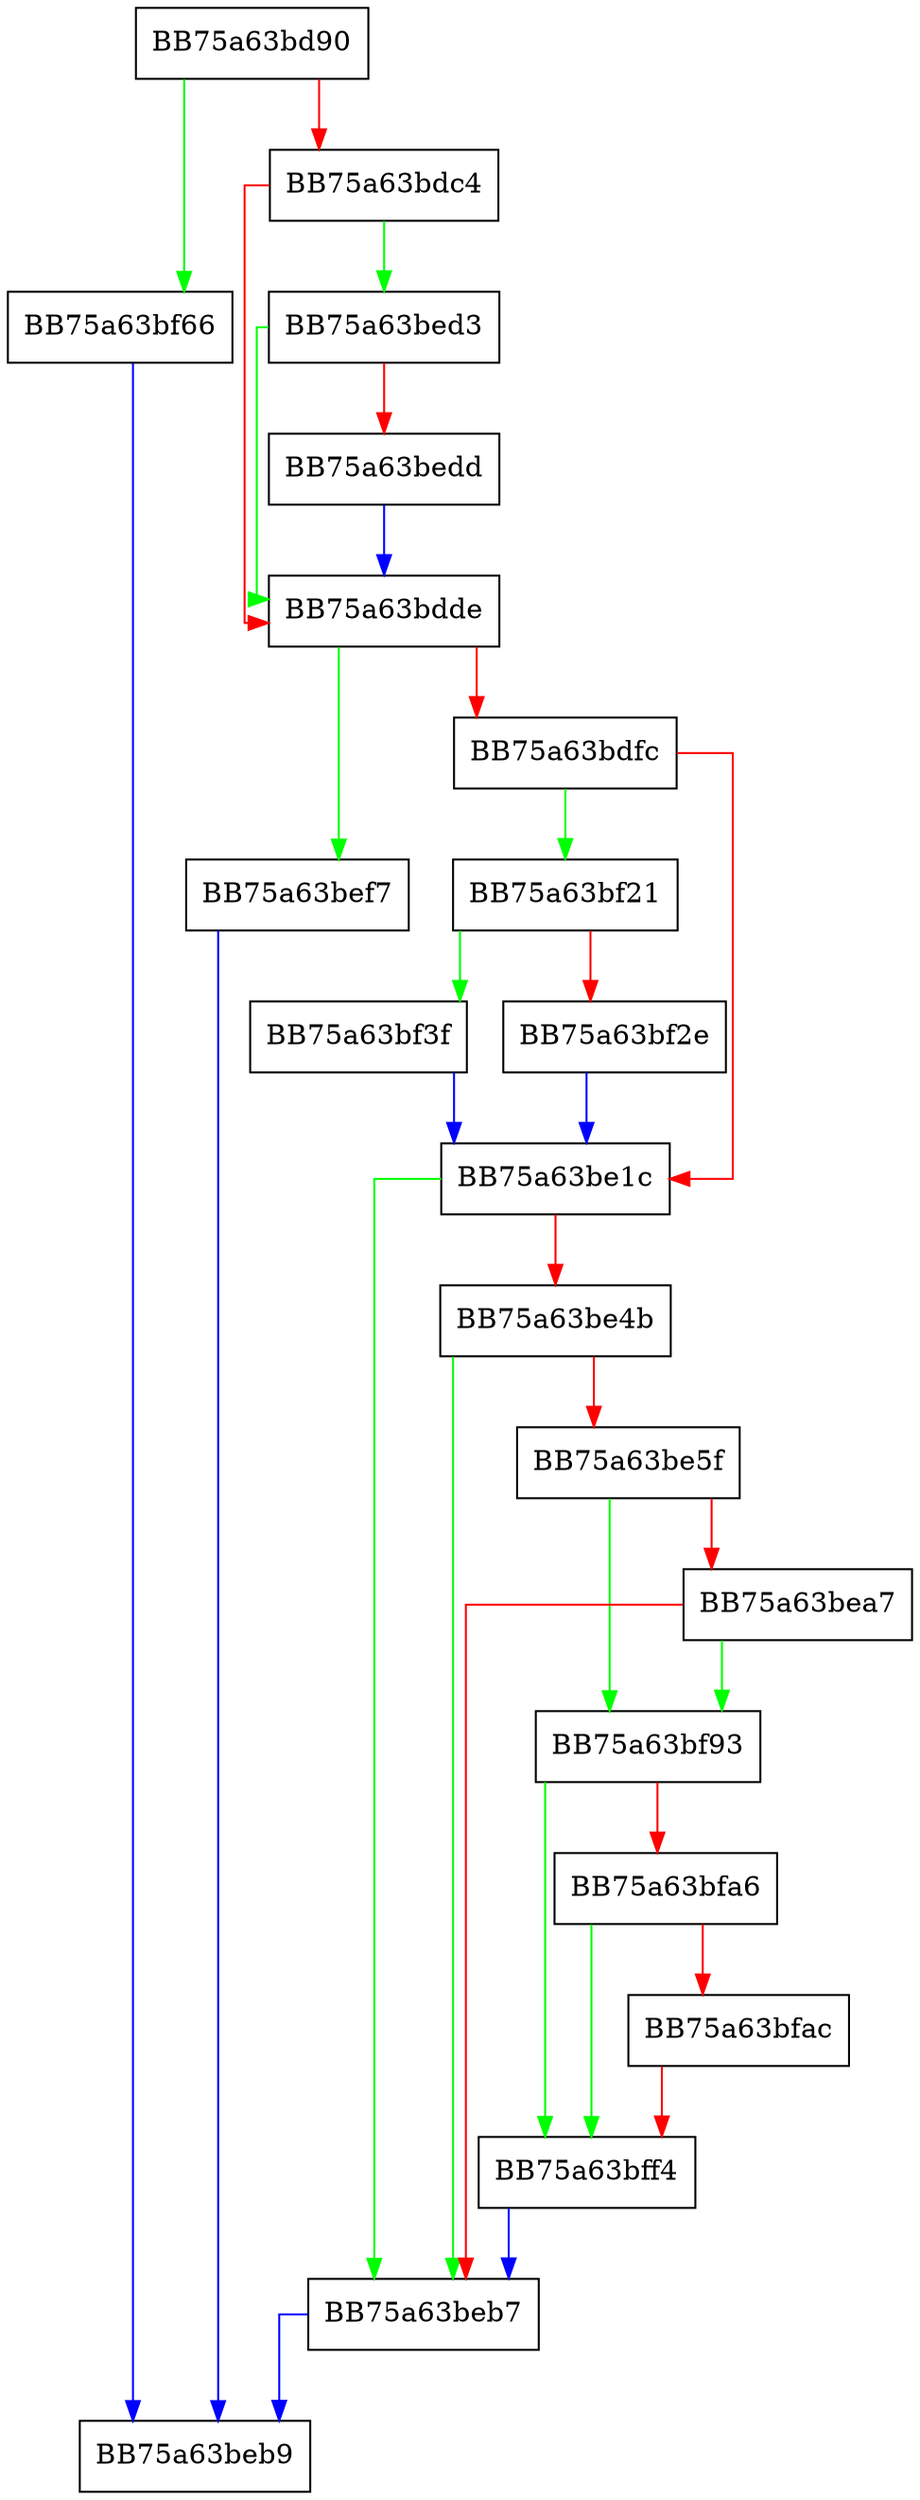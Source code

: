 digraph ServerStreamRead {
  node [shape="box"];
  graph [splines=ortho];
  BB75a63bd90 -> BB75a63bf66 [color="green"];
  BB75a63bd90 -> BB75a63bdc4 [color="red"];
  BB75a63bdc4 -> BB75a63bed3 [color="green"];
  BB75a63bdc4 -> BB75a63bdde [color="red"];
  BB75a63bdde -> BB75a63bef7 [color="green"];
  BB75a63bdde -> BB75a63bdfc [color="red"];
  BB75a63bdfc -> BB75a63bf21 [color="green"];
  BB75a63bdfc -> BB75a63be1c [color="red"];
  BB75a63be1c -> BB75a63beb7 [color="green"];
  BB75a63be1c -> BB75a63be4b [color="red"];
  BB75a63be4b -> BB75a63beb7 [color="green"];
  BB75a63be4b -> BB75a63be5f [color="red"];
  BB75a63be5f -> BB75a63bf93 [color="green"];
  BB75a63be5f -> BB75a63bea7 [color="red"];
  BB75a63bea7 -> BB75a63bf93 [color="green"];
  BB75a63bea7 -> BB75a63beb7 [color="red"];
  BB75a63beb7 -> BB75a63beb9 [color="blue"];
  BB75a63bed3 -> BB75a63bdde [color="green"];
  BB75a63bed3 -> BB75a63bedd [color="red"];
  BB75a63bedd -> BB75a63bdde [color="blue"];
  BB75a63bef7 -> BB75a63beb9 [color="blue"];
  BB75a63bf21 -> BB75a63bf3f [color="green"];
  BB75a63bf21 -> BB75a63bf2e [color="red"];
  BB75a63bf2e -> BB75a63be1c [color="blue"];
  BB75a63bf3f -> BB75a63be1c [color="blue"];
  BB75a63bf66 -> BB75a63beb9 [color="blue"];
  BB75a63bf93 -> BB75a63bff4 [color="green"];
  BB75a63bf93 -> BB75a63bfa6 [color="red"];
  BB75a63bfa6 -> BB75a63bff4 [color="green"];
  BB75a63bfa6 -> BB75a63bfac [color="red"];
  BB75a63bfac -> BB75a63bff4 [color="red"];
  BB75a63bff4 -> BB75a63beb7 [color="blue"];
}
